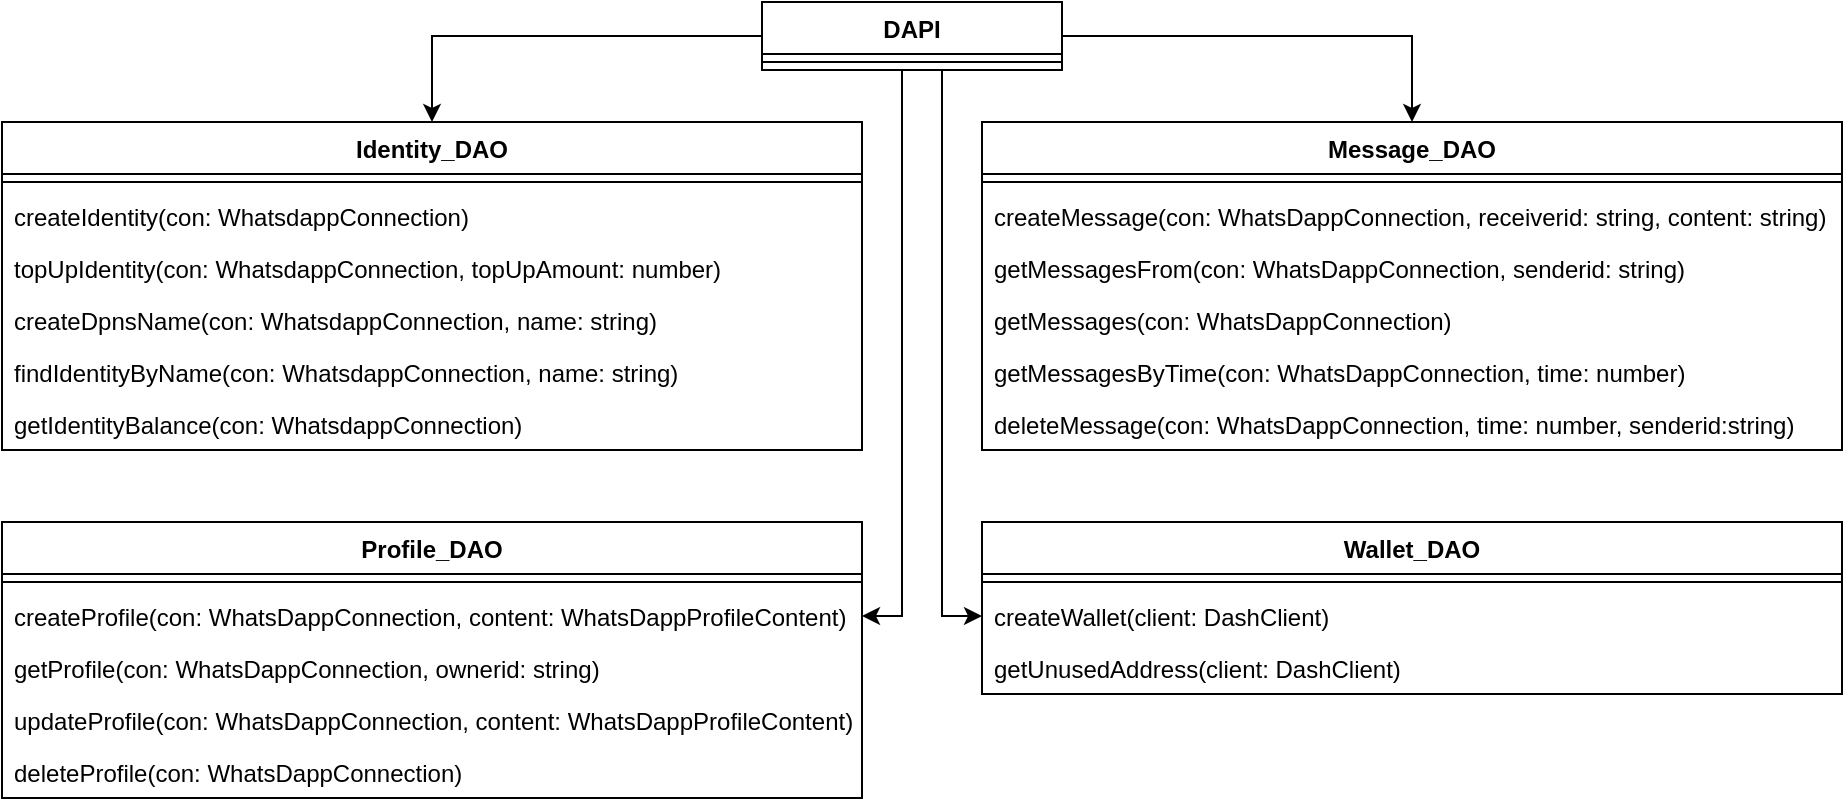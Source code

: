 <mxfile version="12.4.2" type="device" pages="2"><diagram id="6C-Ghmqbw8mdYviwCDfO" name="DAPI"><mxGraphModel dx="1106" dy="997" grid="1" gridSize="10" guides="1" tooltips="1" connect="1" arrows="1" fold="1" page="1" pageScale="1" pageWidth="827" pageHeight="1169" math="0" shadow="0"><root><mxCell id="_DEfOMNMa5ruwAgcUeVQ-0"/><mxCell id="_DEfOMNMa5ruwAgcUeVQ-1" parent="_DEfOMNMa5ruwAgcUeVQ-0"/><mxCell id="q3oUew2RLOTLhpyd1zEo-0" style="edgeStyle=orthogonalEdgeStyle;rounded=0;orthogonalLoop=1;jettySize=auto;html=1;exitX=0;exitY=0.5;exitDx=0;exitDy=0;" parent="_DEfOMNMa5ruwAgcUeVQ-1" source="q3oUew2RLOTLhpyd1zEo-4" target="q3oUew2RLOTLhpyd1zEo-9" edge="1"><mxGeometry relative="1" as="geometry"/></mxCell><mxCell id="q3oUew2RLOTLhpyd1zEo-1" style="edgeStyle=orthogonalEdgeStyle;rounded=0;orthogonalLoop=1;jettySize=auto;html=1;exitX=1;exitY=0.5;exitDx=0;exitDy=0;" parent="_DEfOMNMa5ruwAgcUeVQ-1" source="q3oUew2RLOTLhpyd1zEo-4" target="q3oUew2RLOTLhpyd1zEo-15" edge="1"><mxGeometry relative="1" as="geometry"/></mxCell><mxCell id="q3oUew2RLOTLhpyd1zEo-2" style="edgeStyle=orthogonalEdgeStyle;rounded=0;orthogonalLoop=1;jettySize=auto;html=1;exitX=0.75;exitY=1;exitDx=0;exitDy=0;entryX=0;entryY=0.5;entryDx=0;entryDy=0;" parent="_DEfOMNMa5ruwAgcUeVQ-1" source="q3oUew2RLOTLhpyd1zEo-4" target="q3oUew2RLOTLhpyd1zEo-30" edge="1"><mxGeometry relative="1" as="geometry"><Array as="points"><mxPoint x="510" y="54"/><mxPoint x="510" y="327"/></Array></mxGeometry></mxCell><mxCell id="q3oUew2RLOTLhpyd1zEo-3" style="edgeStyle=orthogonalEdgeStyle;rounded=0;orthogonalLoop=1;jettySize=auto;html=1;exitX=0.25;exitY=1;exitDx=0;exitDy=0;entryX=1;entryY=0.5;entryDx=0;entryDy=0;" parent="_DEfOMNMa5ruwAgcUeVQ-1" source="q3oUew2RLOTLhpyd1zEo-4" target="q3oUew2RLOTLhpyd1zEo-24" edge="1"><mxGeometry relative="1" as="geometry"><Array as="points"><mxPoint x="490" y="54"/><mxPoint x="490" y="327"/></Array></mxGeometry></mxCell><mxCell id="q3oUew2RLOTLhpyd1zEo-4" value="DAPI" style="swimlane;fontStyle=1;align=center;verticalAlign=top;childLayout=stackLayout;horizontal=1;startSize=26;horizontalStack=0;resizeParent=1;resizeParentMax=0;resizeLast=0;collapsible=1;marginBottom=0;" parent="_DEfOMNMa5ruwAgcUeVQ-1" vertex="1"><mxGeometry x="420" y="20" width="150" height="34" as="geometry"/></mxCell><mxCell id="q3oUew2RLOTLhpyd1zEo-5" value="" style="line;strokeWidth=1;fillColor=none;align=left;verticalAlign=middle;spacingTop=-1;spacingLeft=3;spacingRight=3;rotatable=0;labelPosition=right;points=[];portConstraint=eastwest;" parent="q3oUew2RLOTLhpyd1zEo-4" vertex="1"><mxGeometry y="26" width="150" height="8" as="geometry"/></mxCell><mxCell id="q3oUew2RLOTLhpyd1zEo-28" value="Wallet_DAO" style="swimlane;fontStyle=1;align=center;verticalAlign=top;childLayout=stackLayout;horizontal=1;startSize=26;horizontalStack=0;resizeParent=1;resizeParentMax=0;resizeLast=0;collapsible=1;marginBottom=0;" parent="_DEfOMNMa5ruwAgcUeVQ-1" vertex="1"><mxGeometry x="530" y="280" width="430" height="86" as="geometry"/></mxCell><mxCell id="q3oUew2RLOTLhpyd1zEo-29" value="" style="line;strokeWidth=1;fillColor=none;align=left;verticalAlign=middle;spacingTop=-1;spacingLeft=3;spacingRight=3;rotatable=0;labelPosition=right;points=[];portConstraint=eastwest;" parent="q3oUew2RLOTLhpyd1zEo-28" vertex="1"><mxGeometry y="26" width="430" height="8" as="geometry"/></mxCell><mxCell id="q3oUew2RLOTLhpyd1zEo-30" value="createWallet(client: DashClient)" style="text;strokeColor=none;fillColor=none;align=left;verticalAlign=top;spacingLeft=4;spacingRight=4;overflow=hidden;rotatable=0;points=[[0,0.5],[1,0.5]];portConstraint=eastwest;" parent="q3oUew2RLOTLhpyd1zEo-28" vertex="1"><mxGeometry y="34" width="430" height="26" as="geometry"/></mxCell><mxCell id="q3oUew2RLOTLhpyd1zEo-33" value="getUnusedAddress(client: DashClient)" style="text;strokeColor=none;fillColor=none;align=left;verticalAlign=top;spacingLeft=4;spacingRight=4;overflow=hidden;rotatable=0;points=[[0,0.5],[1,0.5]];portConstraint=eastwest;" parent="q3oUew2RLOTLhpyd1zEo-28" vertex="1"><mxGeometry y="60" width="430" height="26" as="geometry"/></mxCell><mxCell id="q3oUew2RLOTLhpyd1zEo-15" value="Message_DAO" style="swimlane;fontStyle=1;align=center;verticalAlign=top;childLayout=stackLayout;horizontal=1;startSize=26;horizontalStack=0;resizeParent=1;resizeParentMax=0;resizeLast=0;collapsible=1;marginBottom=0;" parent="_DEfOMNMa5ruwAgcUeVQ-1" vertex="1"><mxGeometry x="530" y="80" width="430" height="164" as="geometry"><mxRectangle x="480" width="120" height="26" as="alternateBounds"/></mxGeometry></mxCell><mxCell id="q3oUew2RLOTLhpyd1zEo-16" value="" style="line;strokeWidth=1;fillColor=none;align=left;verticalAlign=middle;spacingTop=-1;spacingLeft=3;spacingRight=3;rotatable=0;labelPosition=right;points=[];portConstraint=eastwest;" parent="q3oUew2RLOTLhpyd1zEo-15" vertex="1"><mxGeometry y="26" width="430" height="8" as="geometry"/></mxCell><mxCell id="q3oUew2RLOTLhpyd1zEo-17" value="createMessage(con: WhatsDappConnection, receiverid: string, content: string)" style="text;strokeColor=none;fillColor=none;align=left;verticalAlign=top;spacingLeft=4;spacingRight=4;overflow=hidden;rotatable=0;points=[[0,0.5],[1,0.5]];portConstraint=eastwest;" parent="q3oUew2RLOTLhpyd1zEo-15" vertex="1"><mxGeometry y="34" width="430" height="26" as="geometry"/></mxCell><mxCell id="q3oUew2RLOTLhpyd1zEo-18" value="getMessagesFrom(con: WhatsDappConnection, senderid: string)" style="text;strokeColor=none;fillColor=none;align=left;verticalAlign=top;spacingLeft=4;spacingRight=4;overflow=hidden;rotatable=0;points=[[0,0.5],[1,0.5]];portConstraint=eastwest;" parent="q3oUew2RLOTLhpyd1zEo-15" vertex="1"><mxGeometry y="60" width="430" height="26" as="geometry"/></mxCell><mxCell id="q3oUew2RLOTLhpyd1zEo-19" value="getMessages(con: WhatsDappConnection)" style="text;strokeColor=none;fillColor=none;align=left;verticalAlign=top;spacingLeft=4;spacingRight=4;overflow=hidden;rotatable=0;points=[[0,0.5],[1,0.5]];portConstraint=eastwest;" parent="q3oUew2RLOTLhpyd1zEo-15" vertex="1"><mxGeometry y="86" width="430" height="26" as="geometry"/></mxCell><mxCell id="q3oUew2RLOTLhpyd1zEo-20" value="getMessagesByTime(con: WhatsDappConnection, time: number)" style="text;strokeColor=none;fillColor=none;align=left;verticalAlign=top;spacingLeft=4;spacingRight=4;overflow=hidden;rotatable=0;points=[[0,0.5],[1,0.5]];portConstraint=eastwest;" parent="q3oUew2RLOTLhpyd1zEo-15" vertex="1"><mxGeometry y="112" width="430" height="26" as="geometry"/></mxCell><mxCell id="q3oUew2RLOTLhpyd1zEo-21" value="deleteMessage(con: WhatsDappConnection, time: number, senderid:string)" style="text;strokeColor=none;fillColor=none;align=left;verticalAlign=top;spacingLeft=4;spacingRight=4;overflow=hidden;rotatable=0;points=[[0,0.5],[1,0.5]];portConstraint=eastwest;" parent="q3oUew2RLOTLhpyd1zEo-15" vertex="1"><mxGeometry y="138" width="430" height="26" as="geometry"/></mxCell><mxCell id="q3oUew2RLOTLhpyd1zEo-9" value="Identity_DAO" style="swimlane;fontStyle=1;align=center;verticalAlign=top;childLayout=stackLayout;horizontal=1;startSize=26;horizontalStack=0;resizeParent=1;resizeParentMax=0;resizeLast=0;collapsible=1;marginBottom=0;" parent="_DEfOMNMa5ruwAgcUeVQ-1" vertex="1"><mxGeometry x="40" y="80" width="430" height="164" as="geometry"/></mxCell><mxCell id="q3oUew2RLOTLhpyd1zEo-10" value="" style="line;strokeWidth=1;fillColor=none;align=left;verticalAlign=middle;spacingTop=-1;spacingLeft=3;spacingRight=3;rotatable=0;labelPosition=right;points=[];portConstraint=eastwest;" parent="q3oUew2RLOTLhpyd1zEo-9" vertex="1"><mxGeometry y="26" width="430" height="8" as="geometry"/></mxCell><mxCell id="q3oUew2RLOTLhpyd1zEo-11" value="createIdentity(con: WhatsdappConnection)" style="text;strokeColor=none;fillColor=none;align=left;verticalAlign=top;spacingLeft=4;spacingRight=4;overflow=hidden;rotatable=0;points=[[0,0.5],[1,0.5]];portConstraint=eastwest;" parent="q3oUew2RLOTLhpyd1zEo-9" vertex="1"><mxGeometry y="34" width="430" height="26" as="geometry"/></mxCell><mxCell id="q3oUew2RLOTLhpyd1zEo-12" value="topUpIdentity(con: WhatsdappConnection, topUpAmount: number)" style="text;strokeColor=none;fillColor=none;align=left;verticalAlign=top;spacingLeft=4;spacingRight=4;overflow=hidden;rotatable=0;points=[[0,0.5],[1,0.5]];portConstraint=eastwest;" parent="q3oUew2RLOTLhpyd1zEo-9" vertex="1"><mxGeometry y="60" width="430" height="26" as="geometry"/></mxCell><mxCell id="q3oUew2RLOTLhpyd1zEo-13" value="createDpnsName(con: WhatsdappConnection, name: string)" style="text;strokeColor=none;fillColor=none;align=left;verticalAlign=top;spacingLeft=4;spacingRight=4;overflow=hidden;rotatable=0;points=[[0,0.5],[1,0.5]];portConstraint=eastwest;" parent="q3oUew2RLOTLhpyd1zEo-9" vertex="1"><mxGeometry y="86" width="430" height="26" as="geometry"/></mxCell><mxCell id="q3oUew2RLOTLhpyd1zEo-14" value="findIdentityByName(con: WhatsdappConnection, name: string)" style="text;strokeColor=none;fillColor=none;align=left;verticalAlign=top;spacingLeft=4;spacingRight=4;overflow=hidden;rotatable=0;points=[[0,0.5],[1,0.5]];portConstraint=eastwest;" parent="q3oUew2RLOTLhpyd1zEo-9" vertex="1"><mxGeometry y="112" width="430" height="26" as="geometry"/></mxCell><mxCell id="q3oUew2RLOTLhpyd1zEo-32" value="getIdentityBalance(con: WhatsdappConnection)" style="text;strokeColor=none;fillColor=none;align=left;verticalAlign=top;spacingLeft=4;spacingRight=4;overflow=hidden;rotatable=0;points=[[0,0.5],[1,0.5]];portConstraint=eastwest;" parent="q3oUew2RLOTLhpyd1zEo-9" vertex="1"><mxGeometry y="138" width="430" height="26" as="geometry"/></mxCell><mxCell id="q3oUew2RLOTLhpyd1zEo-22" value="Profile_DAO" style="swimlane;fontStyle=1;align=center;verticalAlign=top;childLayout=stackLayout;horizontal=1;startSize=26;horizontalStack=0;resizeParent=1;resizeParentMax=0;resizeLast=0;collapsible=1;marginBottom=0;" parent="_DEfOMNMa5ruwAgcUeVQ-1" vertex="1"><mxGeometry x="40" y="280" width="430" height="138" as="geometry"/></mxCell><mxCell id="q3oUew2RLOTLhpyd1zEo-23" value="" style="line;strokeWidth=1;fillColor=none;align=left;verticalAlign=middle;spacingTop=-1;spacingLeft=3;spacingRight=3;rotatable=0;labelPosition=right;points=[];portConstraint=eastwest;" parent="q3oUew2RLOTLhpyd1zEo-22" vertex="1"><mxGeometry y="26" width="430" height="8" as="geometry"/></mxCell><mxCell id="q3oUew2RLOTLhpyd1zEo-24" value="createProfile(con: WhatsDappConnection, content: WhatsDappProfileContent)" style="text;strokeColor=none;fillColor=none;align=left;verticalAlign=top;spacingLeft=4;spacingRight=4;overflow=hidden;rotatable=0;points=[[0,0.5],[1,0.5]];portConstraint=eastwest;" parent="q3oUew2RLOTLhpyd1zEo-22" vertex="1"><mxGeometry y="34" width="430" height="26" as="geometry"/></mxCell><mxCell id="q3oUew2RLOTLhpyd1zEo-25" value="getProfile(con: WhatsDappConnection, ownerid: string)" style="text;strokeColor=none;fillColor=none;align=left;verticalAlign=top;spacingLeft=4;spacingRight=4;overflow=hidden;rotatable=0;points=[[0,0.5],[1,0.5]];portConstraint=eastwest;" parent="q3oUew2RLOTLhpyd1zEo-22" vertex="1"><mxGeometry y="60" width="430" height="26" as="geometry"/></mxCell><mxCell id="q3oUew2RLOTLhpyd1zEo-26" value="updateProfile(con: WhatsDappConnection, content: WhatsDappProfileContent)" style="text;strokeColor=none;fillColor=none;align=left;verticalAlign=top;spacingLeft=4;spacingRight=4;overflow=hidden;rotatable=0;points=[[0,0.5],[1,0.5]];portConstraint=eastwest;" parent="q3oUew2RLOTLhpyd1zEo-22" vertex="1"><mxGeometry y="86" width="430" height="26" as="geometry"/></mxCell><mxCell id="q3oUew2RLOTLhpyd1zEo-27" value="deleteProfile(con: WhatsDappConnection)" style="text;strokeColor=none;fillColor=none;align=left;verticalAlign=top;spacingLeft=4;spacingRight=4;overflow=hidden;rotatable=0;points=[[0,0.5],[1,0.5]];portConstraint=eastwest;" parent="q3oUew2RLOTLhpyd1zEo-22" vertex="1"><mxGeometry y="112" width="430" height="26" as="geometry"/></mxCell></root></mxGraphModel></diagram><diagram id="oFKLe-RuRp4_u7O_nCZE" name="Whatsdapp"><mxGraphModel dx="1106" dy="2166" grid="1" gridSize="10" guides="1" tooltips="1" connect="1" arrows="1" fold="1" page="1" pageScale="1" pageWidth="827" pageHeight="1169" math="0" shadow="0"><root><mxCell id="4PuFaQuGSeMH9wCZpADe-0"/><mxCell id="4PuFaQuGSeMH9wCZpADe-1" parent="4PuFaQuGSeMH9wCZpADe-0"/><mxCell id="XQQH06C6cw4-DB3gv-Go-30" value="WhatsDapp" style="swimlane;fontStyle=1;align=center;verticalAlign=top;childLayout=stackLayout;horizontal=1;startSize=26;horizontalStack=0;resizeParent=1;resizeParentMax=0;resizeLast=0;collapsible=1;marginBottom=0;fillColor=#dae8fc;strokeColor=#6c8ebf;" parent="4PuFaQuGSeMH9wCZpADe-1" vertex="1"><mxGeometry x="310" y="-610" width="430" height="528" as="geometry"><mxRectangle x="480" width="120" height="26" as="alternateBounds"/></mxGeometry></mxCell><mxCell id="XQQH06C6cw4-DB3gv-Go-32" value="_connection: WhatsDappConnection" style="text;strokeColor=none;fillColor=none;align=left;verticalAlign=top;spacingLeft=4;spacingRight=4;overflow=hidden;rotatable=0;points=[[0,0.5],[1,0.5]];portConstraint=eastwest;" parent="XQQH06C6cw4-DB3gv-Go-30" vertex="1"><mxGeometry y="26" width="430" height="26" as="geometry"/></mxCell><mxCell id="XQQH06C6cw4-DB3gv-Go-52" value="_pollTimeout" style="text;strokeColor=none;fillColor=none;align=left;verticalAlign=top;spacingLeft=4;spacingRight=4;overflow=hidden;rotatable=0;points=[[0,0.5],[1,0.5]];portConstraint=eastwest;" parent="XQQH06C6cw4-DB3gv-Go-30" vertex="1"><mxGeometry y="52" width="430" height="26" as="geometry"/></mxCell><mxCell id="XQQH06C6cw4-DB3gv-Go-53" value="_lastPollTime " style="text;strokeColor=none;fillColor=none;align=left;verticalAlign=top;spacingLeft=4;spacingRight=4;overflow=hidden;rotatable=0;points=[[0,0.5],[1,0.5]];portConstraint=eastwest;" parent="XQQH06C6cw4-DB3gv-Go-30" vertex="1"><mxGeometry y="78" width="430" height="26" as="geometry"/></mxCell><mxCell id="XQQH06C6cw4-DB3gv-Go-54" value="_client" style="text;strokeColor=none;fillColor=none;align=left;verticalAlign=top;spacingLeft=4;spacingRight=4;overflow=hidden;rotatable=0;points=[[0,0.5],[1,0.5]];portConstraint=eastwest;" parent="XQQH06C6cw4-DB3gv-Go-30" vertex="1"><mxGeometry y="104" width="430" height="26" as="geometry"/></mxCell><mxCell id="XQQH06C6cw4-DB3gv-Go-55" value="_profile" style="text;strokeColor=none;fillColor=none;align=left;verticalAlign=top;spacingLeft=4;spacingRight=4;overflow=hidden;rotatable=0;points=[[0,0.5],[1,0.5]];portConstraint=eastwest;" parent="XQQH06C6cw4-DB3gv-Go-30" vertex="1"><mxGeometry y="130" width="430" height="26" as="geometry"/></mxCell><mxCell id="XQQH06C6cw4-DB3gv-Go-56" value="_sessions" style="text;strokeColor=none;fillColor=none;align=left;verticalAlign=top;spacingLeft=4;spacingRight=4;overflow=hidden;rotatable=0;points=[[0,0.5],[1,0.5]];portConstraint=eastwest;" parent="XQQH06C6cw4-DB3gv-Go-30" vertex="1"><mxGeometry y="156" width="430" height="26" as="geometry"/></mxCell><mxCell id="XQQH06C6cw4-DB3gv-Go-57" value="initialized" style="text;strokeColor=none;fillColor=none;align=left;verticalAlign=top;spacingLeft=4;spacingRight=4;overflow=hidden;rotatable=0;points=[[0,0.5],[1,0.5]];portConstraint=eastwest;" parent="XQQH06C6cw4-DB3gv-Go-30" vertex="1"><mxGeometry y="182" width="430" height="26" as="geometry"/></mxCell><mxCell id="XQQH06C6cw4-DB3gv-Go-31" value="" style="line;strokeWidth=1;fillColor=none;align=left;verticalAlign=middle;spacingTop=-1;spacingLeft=3;spacingRight=3;rotatable=0;labelPosition=right;points=[];portConstraint=eastwest;" parent="XQQH06C6cw4-DB3gv-Go-30" vertex="1"><mxGeometry y="208" width="430" height="8" as="geometry"/></mxCell><mxCell id="XQQH06C6cw4-DB3gv-Go-33" value="async connect(opts: ConnectOptions)" style="text;strokeColor=none;fillColor=none;align=left;verticalAlign=top;spacingLeft=4;spacingRight=4;overflow=hidden;rotatable=0;points=[[0,0.5],[1,0.5]];portConstraint=eastwest;" parent="XQQH06C6cw4-DB3gv-Go-30" vertex="1"><mxGeometry y="216" width="430" height="26" as="geometry"/></mxCell><mxCell id="XQQH06C6cw4-DB3gv-Go-34" value="async _poll()" style="text;strokeColor=none;fillColor=none;align=left;verticalAlign=top;spacingLeft=4;spacingRight=4;overflow=hidden;rotatable=0;points=[[0,0.5],[1,0.5]];portConstraint=eastwest;" parent="XQQH06C6cw4-DB3gv-Go-30" vertex="1"><mxGeometry y="242" width="430" height="26" as="geometry"/></mxCell><mxCell id="XQQH06C6cw4-DB3gv-Go-35" value="async _broadcastNewMessage(rawMessage: RawMessage)" style="text;strokeColor=none;fillColor=none;align=left;verticalAlign=top;spacingLeft=4;spacingRight=4;overflow=hidden;rotatable=0;points=[[0,0.5],[1,0.5]];portConstraint=eastwest;" parent="XQQH06C6cw4-DB3gv-Go-30" vertex="1"><mxGeometry y="268" width="430" height="26" as="geometry"/></mxCell><mxCell id="XQQH06C6cw4-DB3gv-Go-36" value="_getMessageFromContent(content:string)" style="text;strokeColor=none;fillColor=none;align=left;verticalAlign=top;spacingLeft=4;spacingRight=4;overflow=hidden;rotatable=0;points=[[0,0.5],[1,0.5]];portConstraint=eastwest;" parent="XQQH06C6cw4-DB3gv-Go-30" vertex="1"><mxGeometry y="294" width="430" height="26" as="geometry"/></mxCell><mxCell id="XQQH06C6cw4-DB3gv-Go-38" value="_getDeleteTimeFromContent(content:string)" style="text;strokeColor=none;fillColor=none;align=left;verticalAlign=top;spacingLeft=4;spacingRight=4;overflow=hidden;rotatable=0;points=[[0,0.5],[1,0.5]];portConstraint=eastwest;" parent="XQQH06C6cw4-DB3gv-Go-30" vertex="1"><mxGeometry y="320" width="430" height="26" as="geometry"/></mxCell><mxCell id="XQQH06C6cw4-DB3gv-Go-58" value="async _deleteMessages(deleteTime:number, senderid:string)" style="text;strokeColor=none;fillColor=none;align=left;verticalAlign=top;spacingLeft=4;spacingRight=4;overflow=hidden;rotatable=0;points=[[0,0.5],[1,0.5]];portConstraint=eastwest;" parent="XQQH06C6cw4-DB3gv-Go-30" vertex="1"><mxGeometry y="346" width="430" height="26" as="geometry"/></mxCell><mxCell id="XQQH06C6cw4-DB3gv-Go-59" value="async _getOrCreateSession(ownerId: any, senderHandle: string)" style="text;strokeColor=none;fillColor=none;align=left;verticalAlign=top;spacingLeft=4;spacingRight=4;overflow=hidden;rotatable=0;points=[[0,0.5],[1,0.5]];portConstraint=eastwest;" parent="XQQH06C6cw4-DB3gv-Go-30" vertex="1"><mxGeometry y="372" width="430" height="26" as="geometry"/></mxCell><mxCell id="XQQH06C6cw4-DB3gv-Go-61" value="async sendMessage(receiver: string, ciphertext: string, plaintext: string)" style="text;strokeColor=none;fillColor=none;align=left;verticalAlign=top;spacingLeft=4;spacingRight=4;overflow=hidden;rotatable=0;points=[[0,0.5],[1,0.5]];portConstraint=eastwest;" parent="XQQH06C6cw4-DB3gv-Go-30" vertex="1"><mxGeometry y="398" width="430" height="26" as="geometry"/></mxCell><mxCell id="XQQH06C6cw4-DB3gv-Go-62" value="createInputMessage(plaintext: string)" style="text;strokeColor=none;fillColor=none;align=left;verticalAlign=top;spacingLeft=4;spacingRight=4;overflow=hidden;rotatable=0;points=[[0,0.5],[1,0.5]];portConstraint=eastwest;" parent="XQQH06C6cw4-DB3gv-Go-30" vertex="1"><mxGeometry y="424" width="430" height="26" as="geometry"/></mxCell><mxCell id="XQQH06C6cw4-DB3gv-Go-63" value="getSessions()" style="text;strokeColor=none;fillColor=none;align=left;verticalAlign=top;spacingLeft=4;spacingRight=4;overflow=hidden;rotatable=0;points=[[0,0.5],[1,0.5]];portConstraint=eastwest;" parent="XQQH06C6cw4-DB3gv-Go-30" vertex="1"><mxGeometry y="450" width="430" height="26" as="geometry"/></mxCell><mxCell id="XQQH06C6cw4-DB3gv-Go-102" value="disconnect()" style="text;strokeColor=none;fillColor=none;align=left;verticalAlign=top;spacingLeft=4;spacingRight=4;overflow=hidden;rotatable=0;points=[[0,0.5],[1,0.5]];portConstraint=eastwest;" parent="XQQH06C6cw4-DB3gv-Go-30" vertex="1"><mxGeometry y="476" width="430" height="26" as="geometry"/></mxCell><mxCell id="XQQH06C6cw4-DB3gv-Go-103" value="async getProfileByName(name: string)" style="text;strokeColor=none;fillColor=none;align=left;verticalAlign=top;spacingLeft=4;spacingRight=4;overflow=hidden;rotatable=0;points=[[0,0.5],[1,0.5]];portConstraint=eastwest;" parent="XQQH06C6cw4-DB3gv-Go-30" vertex="1"><mxGeometry y="502" width="430" height="26" as="geometry"/></mxCell><mxCell id="XQQH06C6cw4-DB3gv-Go-128" style="edgeStyle=orthogonalEdgeStyle;rounded=0;orthogonalLoop=1;jettySize=auto;html=1;exitX=1;exitY=0.5;exitDx=0;exitDy=0;entryX=0;entryY=0.5;entryDx=0;entryDy=0;endArrow=none;endFill=0;strokeWidth=1;startArrow=classic;startFill=1;" parent="4PuFaQuGSeMH9wCZpADe-1" source="XQQH06C6cw4-DB3gv-Go-4" target="XQQH06C6cw4-DB3gv-Go-36" edge="1"><mxGeometry relative="1" as="geometry"/></mxCell><mxCell id="XQQH06C6cw4-DB3gv-Go-4" value="dapi" style="swimlane;fontStyle=1;align=center;verticalAlign=top;childLayout=stackLayout;horizontal=1;startSize=26;horizontalStack=0;resizeParent=1;resizeParentMax=0;resizeLast=0;collapsible=1;marginBottom=0;" parent="4PuFaQuGSeMH9wCZpADe-1" vertex="1"><mxGeometry x="100" y="-320" width="150" height="34" as="geometry"/></mxCell><mxCell id="XQQH06C6cw4-DB3gv-Go-5" value="" style="line;strokeWidth=1;fillColor=none;align=left;verticalAlign=middle;spacingTop=-1;spacingLeft=3;spacingRight=3;rotatable=0;labelPosition=right;points=[];portConstraint=eastwest;" parent="XQQH06C6cw4-DB3gv-Go-4" vertex="1"><mxGeometry y="26" width="150" height="8" as="geometry"/></mxCell><mxCell id="XQQH06C6cw4-DB3gv-Go-130" style="edgeStyle=orthogonalEdgeStyle;rounded=0;orthogonalLoop=1;jettySize=auto;html=1;exitX=0;exitY=0.5;exitDx=0;exitDy=0;entryX=1;entryY=0.5;entryDx=0;entryDy=0;endArrow=block;endFill=0;strokeWidth=2;" parent="4PuFaQuGSeMH9wCZpADe-1" source="XQQH06C6cw4-DB3gv-Go-53" target="XQQH06C6cw4-DB3gv-Go-43" edge="1"><mxGeometry relative="1" as="geometry"/></mxCell><mxCell id="XQQH06C6cw4-DB3gv-Go-43" value="EventEmitter" style="swimlane;fontStyle=1;align=center;verticalAlign=top;childLayout=stackLayout;horizontal=1;startSize=26;horizontalStack=0;resizeParent=1;resizeParentMax=0;resizeLast=0;collapsible=1;marginBottom=0;" parent="4PuFaQuGSeMH9wCZpADe-1" vertex="1"><mxGeometry x="90" y="-536" width="160" height="34" as="geometry"/></mxCell><mxCell id="XQQH06C6cw4-DB3gv-Go-45" value="" style="line;strokeWidth=1;fillColor=none;align=left;verticalAlign=middle;spacingTop=-1;spacingLeft=3;spacingRight=3;rotatable=0;labelPosition=right;points=[];portConstraint=eastwest;" parent="XQQH06C6cw4-DB3gv-Go-43" vertex="1"><mxGeometry y="26" width="160" height="8" as="geometry"/></mxCell><mxCell id="XQQH06C6cw4-DB3gv-Go-146" style="edgeStyle=orthogonalEdgeStyle;rounded=0;orthogonalLoop=1;jettySize=auto;html=1;exitX=0.5;exitY=1;exitDx=0;exitDy=0;startArrow=none;startFill=0;endArrow=classic;endFill=1;strokeWidth=1;" parent="4PuFaQuGSeMH9wCZpADe-1" source="XQQH06C6cw4-DB3gv-Go-134" target="XQQH06C6cw4-DB3gv-Go-136" edge="1"><mxGeometry relative="1" as="geometry"/></mxCell><mxCell id="XQQH06C6cw4-DB3gv-Go-148" style="edgeStyle=orthogonalEdgeStyle;rounded=0;orthogonalLoop=1;jettySize=auto;html=1;exitX=0;exitY=0.5;exitDx=0;exitDy=0;startArrow=none;startFill=0;endArrow=classic;endFill=1;strokeWidth=1;" parent="4PuFaQuGSeMH9wCZpADe-1" source="XQQH06C6cw4-DB3gv-Go-136" target="XQQH06C6cw4-DB3gv-Go-140" edge="1"><mxGeometry relative="1" as="geometry"><Array as="points"><mxPoint x="400" y="-733"/></Array></mxGeometry></mxCell><mxCell id="XQQH06C6cw4-DB3gv-Go-150" style="edgeStyle=orthogonalEdgeStyle;rounded=0;orthogonalLoop=1;jettySize=auto;html=1;exitX=0;exitY=0.75;exitDx=0;exitDy=0;startArrow=none;startFill=0;endArrow=classic;endFill=1;strokeWidth=1;" parent="4PuFaQuGSeMH9wCZpADe-1" source="XQQH06C6cw4-DB3gv-Go-136" target="XQQH06C6cw4-DB3gv-Go-131" edge="1"><mxGeometry relative="1" as="geometry"><Array as="points"><mxPoint x="620" y="-724"/><mxPoint x="620" y="-733"/><mxPoint x="540" y="-733"/></Array></mxGeometry></mxCell><mxCell id="XQQH06C6cw4-DB3gv-Go-153" style="edgeStyle=orthogonalEdgeStyle;rounded=0;orthogonalLoop=1;jettySize=auto;html=1;exitX=0.5;exitY=1;exitDx=0;exitDy=0;startArrow=none;startFill=0;endArrow=classic;endFill=1;strokeWidth=1;" parent="4PuFaQuGSeMH9wCZpADe-1" source="XQQH06C6cw4-DB3gv-Go-136" target="XQQH06C6cw4-DB3gv-Go-30" edge="1"><mxGeometry relative="1" as="geometry"><Array as="points"><mxPoint x="675" y="-630"/><mxPoint x="675" y="-630"/></Array></mxGeometry></mxCell><mxCell id="XQQH06C6cw4-DB3gv-Go-136" value="IPC" style="swimlane;fontStyle=1;align=center;verticalAlign=top;childLayout=stackLayout;horizontal=1;startSize=26;horizontalStack=0;resizeParent=1;resizeParentMax=0;resizeLast=0;collapsible=1;marginBottom=0;" parent="4PuFaQuGSeMH9wCZpADe-1" vertex="1"><mxGeometry x="610" y="-750" width="130" height="34" as="geometry"/></mxCell><mxCell id="XQQH06C6cw4-DB3gv-Go-137" value="" style="line;strokeWidth=1;fillColor=none;align=left;verticalAlign=middle;spacingTop=-1;spacingLeft=3;spacingRight=3;rotatable=0;labelPosition=right;points=[];portConstraint=eastwest;" parent="XQQH06C6cw4-DB3gv-Go-136" vertex="1"><mxGeometry y="26" width="130" height="8" as="geometry"/></mxCell><mxCell id="XQQH06C6cw4-DB3gv-Go-134" value="GUI" style="swimlane;fontStyle=1;align=center;verticalAlign=top;childLayout=stackLayout;horizontal=1;startSize=26;horizontalStack=0;resizeParent=1;resizeParentMax=0;resizeLast=0;collapsible=1;marginBottom=0;" parent="4PuFaQuGSeMH9wCZpADe-1" vertex="1"><mxGeometry x="610" y="-830" width="130" height="34" as="geometry"/></mxCell><mxCell id="XQQH06C6cw4-DB3gv-Go-135" value="" style="line;strokeWidth=1;fillColor=none;align=left;verticalAlign=middle;spacingTop=-1;spacingLeft=3;spacingRight=3;rotatable=0;labelPosition=right;points=[];portConstraint=eastwest;" parent="XQQH06C6cw4-DB3gv-Go-134" vertex="1"><mxGeometry y="26" width="130" height="8" as="geometry"/></mxCell><mxCell id="XQQH06C6cw4-DB3gv-Go-131" value="Signal" style="swimlane;fontStyle=1;align=center;verticalAlign=top;childLayout=stackLayout;horizontal=1;startSize=26;horizontalStack=0;resizeParent=1;resizeParentMax=0;resizeLast=0;collapsible=1;marginBottom=0;" parent="4PuFaQuGSeMH9wCZpADe-1" vertex="1"><mxGeometry x="490" y="-690" width="100" height="34" as="geometry"/></mxCell><mxCell id="XQQH06C6cw4-DB3gv-Go-132" value="" style="line;strokeWidth=1;fillColor=none;align=left;verticalAlign=middle;spacingTop=-1;spacingLeft=3;spacingRight=3;rotatable=0;labelPosition=right;points=[];portConstraint=eastwest;" parent="XQQH06C6cw4-DB3gv-Go-131" vertex="1"><mxGeometry y="26" width="100" height="8" as="geometry"/></mxCell><mxCell id="XQQH06C6cw4-DB3gv-Go-140" value="Storage" style="swimlane;fontStyle=1;align=center;verticalAlign=top;childLayout=stackLayout;horizontal=1;startSize=26;horizontalStack=0;resizeParent=1;resizeParentMax=0;resizeLast=0;collapsible=1;marginBottom=0;" parent="4PuFaQuGSeMH9wCZpADe-1" vertex="1"><mxGeometry x="350" y="-690" width="100" height="34" as="geometry"/></mxCell><mxCell id="XQQH06C6cw4-DB3gv-Go-141" value="" style="line;strokeWidth=1;fillColor=none;align=left;verticalAlign=middle;spacingTop=-1;spacingLeft=3;spacingRight=3;rotatable=0;labelPosition=right;points=[];portConstraint=eastwest;" parent="XQQH06C6cw4-DB3gv-Go-140" vertex="1"><mxGeometry y="26" width="100" height="8" as="geometry"/></mxCell></root></mxGraphModel></diagram></mxfile>